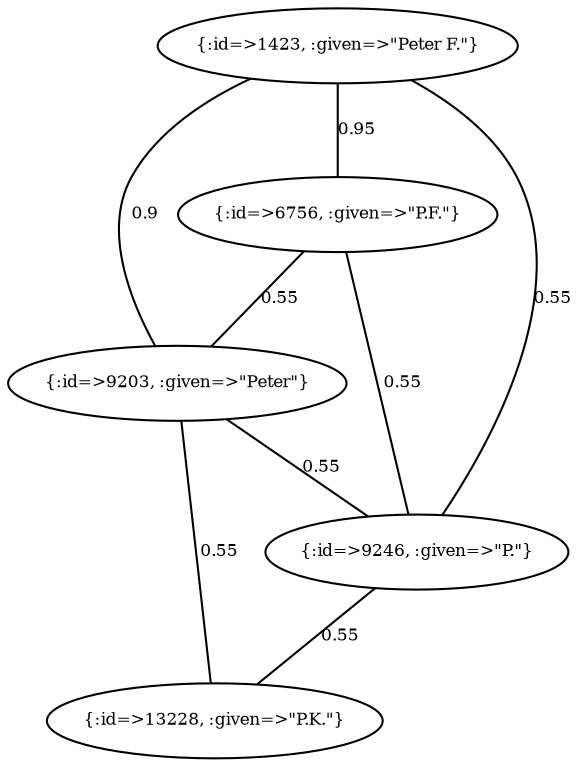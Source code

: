 graph Collector__WeightedGraph {
    "{:id=>1423, :given=>\"Peter F.\"}" [
        fontsize = 8,
        label = "{:id=>1423, :given=>\"Peter F.\"}"
    ]

    "{:id=>6756, :given=>\"P.F.\"}" [
        fontsize = 8,
        label = "{:id=>6756, :given=>\"P.F.\"}"
    ]

    "{:id=>9203, :given=>\"Peter\"}" [
        fontsize = 8,
        label = "{:id=>9203, :given=>\"Peter\"}"
    ]

    "{:id=>9246, :given=>\"P.\"}" [
        fontsize = 8,
        label = "{:id=>9246, :given=>\"P.\"}"
    ]

    "{:id=>13228, :given=>\"P.K.\"}" [
        fontsize = 8,
        label = "{:id=>13228, :given=>\"P.K.\"}"
    ]

    "{:id=>1423, :given=>\"Peter F.\"}" -- "{:id=>6756, :given=>\"P.F.\"}" [
        fontsize = 8,
        label = 0.95
    ]

    "{:id=>1423, :given=>\"Peter F.\"}" -- "{:id=>9203, :given=>\"Peter\"}" [
        fontsize = 8,
        label = 0.9
    ]

    "{:id=>1423, :given=>\"Peter F.\"}" -- "{:id=>9246, :given=>\"P.\"}" [
        fontsize = 8,
        label = 0.55
    ]

    "{:id=>6756, :given=>\"P.F.\"}" -- "{:id=>9203, :given=>\"Peter\"}" [
        fontsize = 8,
        label = 0.55
    ]

    "{:id=>6756, :given=>\"P.F.\"}" -- "{:id=>9246, :given=>\"P.\"}" [
        fontsize = 8,
        label = 0.55
    ]

    "{:id=>9203, :given=>\"Peter\"}" -- "{:id=>9246, :given=>\"P.\"}" [
        fontsize = 8,
        label = 0.55
    ]

    "{:id=>9203, :given=>\"Peter\"}" -- "{:id=>13228, :given=>\"P.K.\"}" [
        fontsize = 8,
        label = 0.55
    ]

    "{:id=>9246, :given=>\"P.\"}" -- "{:id=>13228, :given=>\"P.K.\"}" [
        fontsize = 8,
        label = 0.55
    ]
}
